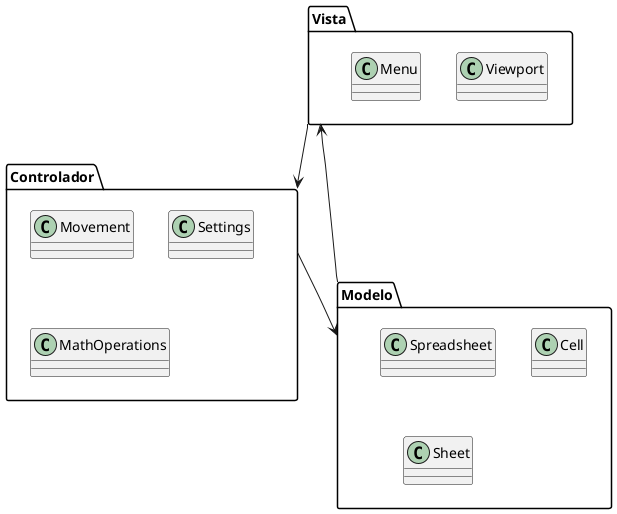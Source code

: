 @startuml


package "Vista" {
    class Viewport
    class Menu
}

package "Controlador" {
    class Movement
    class Settings
    class MathOperations
}

package "Modelo" {
    class Spreadsheet
    class Cell
    class Sheet
}


Modelo --> Vista
Vista --> Controlador
Controlador --> Modelo

@enduml
